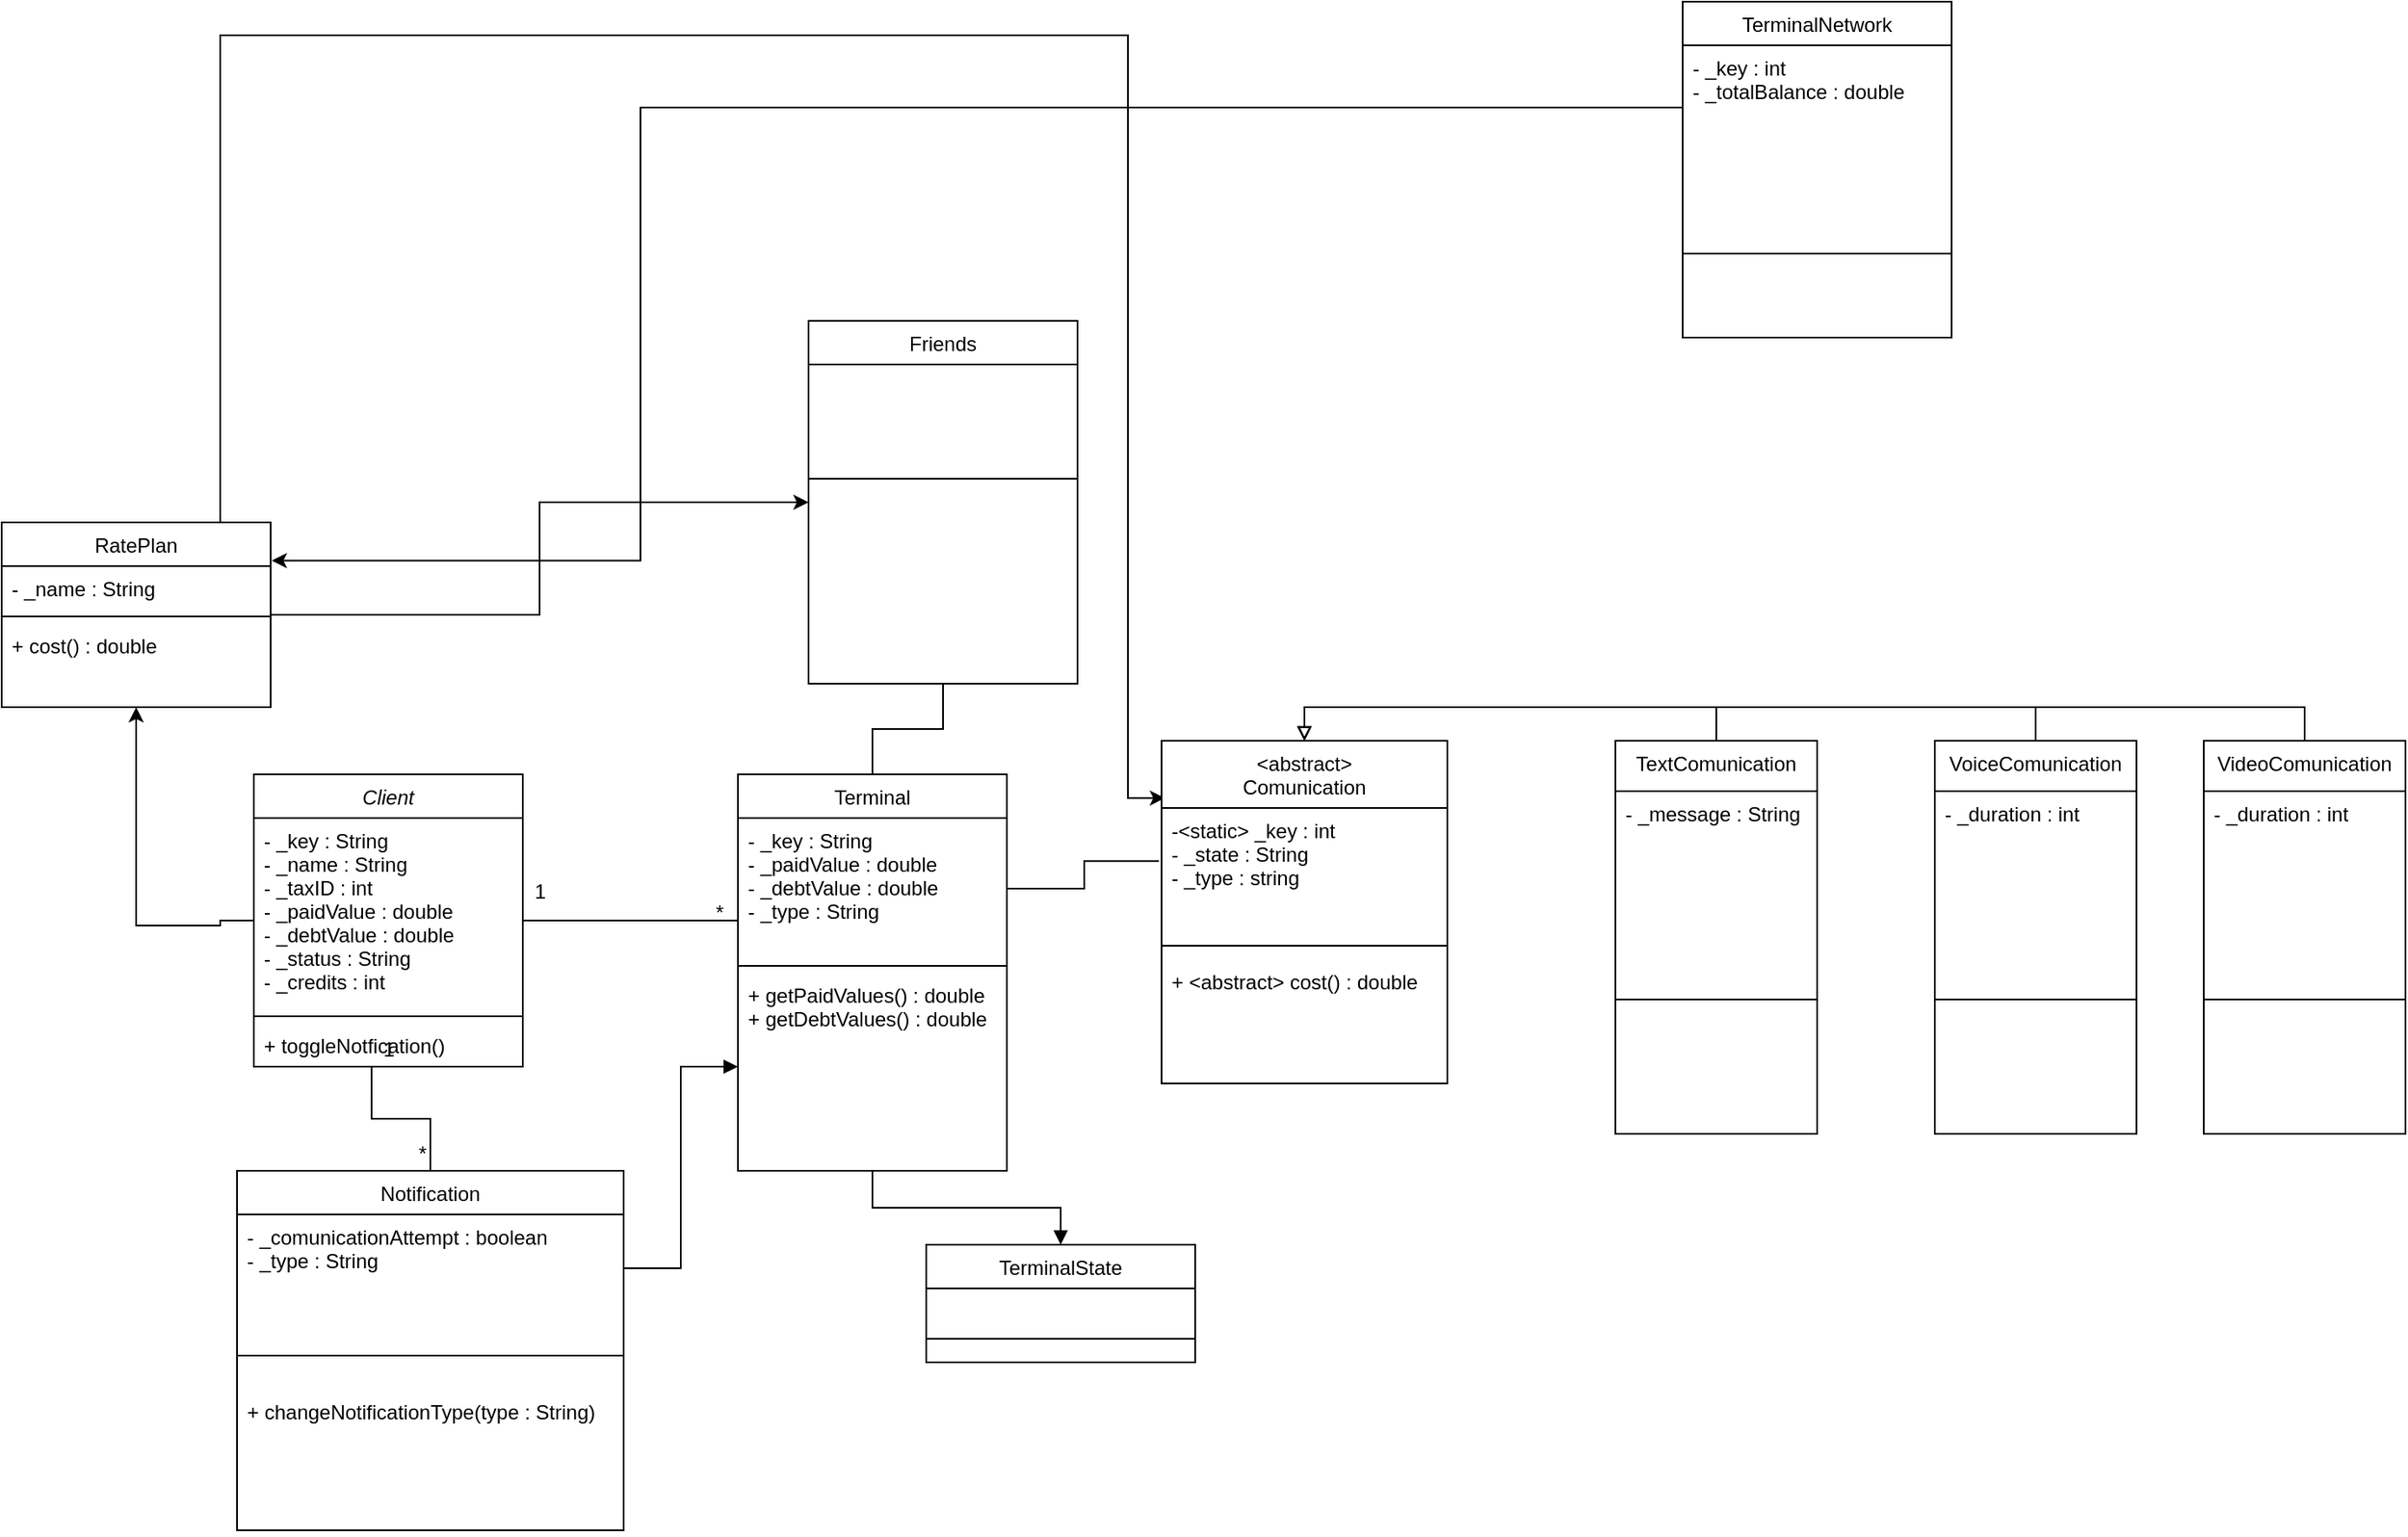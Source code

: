 <mxfile version="15.4.3" type="github"><diagram id="C5RBs43oDa-KdzZeNtuy" name="Page-1"><mxGraphModel dx="1264" dy="1860" grid="1" gridSize="10" guides="1" tooltips="1" connect="1" arrows="1" fold="1" page="1" pageScale="1" pageWidth="827" pageHeight="1169" math="0" shadow="0"><root><mxCell id="WIyWlLk6GJQsqaUBKTNV-0"/><mxCell id="WIyWlLk6GJQsqaUBKTNV-1" parent="WIyWlLk6GJQsqaUBKTNV-0"/><mxCell id="mvYompF2jQGC7kqWTAEV-48" style="edgeStyle=orthogonalEdgeStyle;rounded=0;orthogonalLoop=1;jettySize=auto;html=1;endArrow=classic;endFill=1;entryX=0.5;entryY=1;entryDx=0;entryDy=0;" edge="1" parent="WIyWlLk6GJQsqaUBKTNV-1" source="zkfFHV4jXpPFQw0GAbJ--0" target="zkfFHV4jXpPFQw0GAbJ--13"><mxGeometry relative="1" as="geometry"><mxPoint x="130" y="200" as="targetPoint"/><Array as="points"><mxPoint x="200" y="207"/><mxPoint x="200" y="210"/><mxPoint x="150" y="210"/></Array></mxGeometry></mxCell><mxCell id="zkfFHV4jXpPFQw0GAbJ--0" value="Client" style="swimlane;fontStyle=2;align=center;verticalAlign=top;childLayout=stackLayout;horizontal=1;startSize=26;horizontalStack=0;resizeParent=1;resizeLast=0;collapsible=1;marginBottom=0;rounded=0;shadow=0;strokeWidth=1;" parent="WIyWlLk6GJQsqaUBKTNV-1" vertex="1"><mxGeometry x="220" y="120" width="160" height="174" as="geometry"><mxRectangle x="230" y="140" width="160" height="26" as="alternateBounds"/></mxGeometry></mxCell><mxCell id="zkfFHV4jXpPFQw0GAbJ--1" value="- _key : String&#10;- _name : String&#10;- _taxID : int&#10;- _paidValue : double&#10;- _debtValue : double&#10;- _status : String&#10;- _credits : int" style="text;align=left;verticalAlign=top;spacingLeft=4;spacingRight=4;overflow=hidden;rotatable=0;points=[[0,0.5],[1,0.5]];portConstraint=eastwest;" parent="zkfFHV4jXpPFQw0GAbJ--0" vertex="1"><mxGeometry y="26" width="160" height="114" as="geometry"/></mxCell><mxCell id="zkfFHV4jXpPFQw0GAbJ--4" value="" style="line;html=1;strokeWidth=1;align=left;verticalAlign=middle;spacingTop=-1;spacingLeft=3;spacingRight=3;rotatable=0;labelPosition=right;points=[];portConstraint=eastwest;" parent="zkfFHV4jXpPFQw0GAbJ--0" vertex="1"><mxGeometry y="140" width="160" height="8" as="geometry"/></mxCell><mxCell id="zkfFHV4jXpPFQw0GAbJ--5" value="+ toggleNotfication()" style="text;align=left;verticalAlign=top;spacingLeft=4;spacingRight=4;overflow=hidden;rotatable=0;points=[[0,0.5],[1,0.5]];portConstraint=eastwest;" parent="zkfFHV4jXpPFQw0GAbJ--0" vertex="1"><mxGeometry y="148" width="160" height="26" as="geometry"/></mxCell><mxCell id="mvYompF2jQGC7kqWTAEV-49" style="edgeStyle=orthogonalEdgeStyle;rounded=0;orthogonalLoop=1;jettySize=auto;html=1;endArrow=classic;endFill=1;entryX=0.012;entryY=0.167;entryDx=0;entryDy=0;entryPerimeter=0;" edge="1" parent="WIyWlLk6GJQsqaUBKTNV-1" source="zkfFHV4jXpPFQw0GAbJ--13" target="mvYompF2jQGC7kqWTAEV-6"><mxGeometry relative="1" as="geometry"><Array as="points"><mxPoint x="200" y="-320"/><mxPoint x="740" y="-320"/><mxPoint x="740" y="134"/></Array></mxGeometry></mxCell><mxCell id="mvYompF2jQGC7kqWTAEV-56" style="edgeStyle=orthogonalEdgeStyle;rounded=0;orthogonalLoop=1;jettySize=auto;html=1;entryX=0;entryY=0.5;entryDx=0;entryDy=0;endArrow=classic;endFill=1;" edge="1" parent="WIyWlLk6GJQsqaUBKTNV-1" source="zkfFHV4jXpPFQw0GAbJ--13" target="mvYompF2jQGC7kqWTAEV-21"><mxGeometry relative="1" as="geometry"/></mxCell><mxCell id="zkfFHV4jXpPFQw0GAbJ--13" value="RatePlan" style="swimlane;fontStyle=0;align=center;verticalAlign=top;childLayout=stackLayout;horizontal=1;startSize=26;horizontalStack=0;resizeParent=1;resizeLast=0;collapsible=1;marginBottom=0;rounded=0;shadow=0;strokeWidth=1;" parent="WIyWlLk6GJQsqaUBKTNV-1" vertex="1"><mxGeometry x="70" y="-30" width="160" height="110" as="geometry"><mxRectangle x="340" y="380" width="170" height="26" as="alternateBounds"/></mxGeometry></mxCell><mxCell id="zkfFHV4jXpPFQw0GAbJ--14" value="- _name : String" style="text;align=left;verticalAlign=top;spacingLeft=4;spacingRight=4;overflow=hidden;rotatable=0;points=[[0,0.5],[1,0.5]];portConstraint=eastwest;" parent="zkfFHV4jXpPFQw0GAbJ--13" vertex="1"><mxGeometry y="26" width="160" height="26" as="geometry"/></mxCell><mxCell id="zkfFHV4jXpPFQw0GAbJ--15" value="" style="line;html=1;strokeWidth=1;align=left;verticalAlign=middle;spacingTop=-1;spacingLeft=3;spacingRight=3;rotatable=0;labelPosition=right;points=[];portConstraint=eastwest;" parent="zkfFHV4jXpPFQw0GAbJ--13" vertex="1"><mxGeometry y="52" width="160" height="8" as="geometry"/></mxCell><mxCell id="mvYompF2jQGC7kqWTAEV-51" value="+ cost() : double" style="text;align=left;verticalAlign=top;spacingLeft=4;spacingRight=4;overflow=hidden;rotatable=0;points=[[0,0.5],[1,0.5]];portConstraint=eastwest;" vertex="1" parent="zkfFHV4jXpPFQw0GAbJ--13"><mxGeometry y="60" width="160" height="26" as="geometry"/></mxCell><mxCell id="mvYompF2jQGC7kqWTAEV-26" style="edgeStyle=orthogonalEdgeStyle;rounded=0;orthogonalLoop=1;jettySize=auto;html=1;endArrow=block;endFill=1;" edge="1" parent="WIyWlLk6GJQsqaUBKTNV-1" source="zkfFHV4jXpPFQw0GAbJ--17" target="mvYompF2jQGC7kqWTAEV-0"><mxGeometry relative="1" as="geometry"/></mxCell><mxCell id="zkfFHV4jXpPFQw0GAbJ--17" value="Terminal" style="swimlane;fontStyle=0;align=center;verticalAlign=top;childLayout=stackLayout;horizontal=1;startSize=26;horizontalStack=0;resizeParent=1;resizeLast=0;collapsible=1;marginBottom=0;rounded=0;shadow=0;strokeWidth=1;" parent="WIyWlLk6GJQsqaUBKTNV-1" vertex="1"><mxGeometry x="508" y="120" width="160" height="236" as="geometry"><mxRectangle x="550" y="140" width="160" height="26" as="alternateBounds"/></mxGeometry></mxCell><mxCell id="zkfFHV4jXpPFQw0GAbJ--18" value="- _key : String&#10;- _paidValue : double&#10;- _debtValue : double&#10;- _type : String&#10;" style="text;align=left;verticalAlign=top;spacingLeft=4;spacingRight=4;overflow=hidden;rotatable=0;points=[[0,0.5],[1,0.5]];portConstraint=eastwest;" parent="zkfFHV4jXpPFQw0GAbJ--17" vertex="1"><mxGeometry y="26" width="160" height="84" as="geometry"/></mxCell><mxCell id="zkfFHV4jXpPFQw0GAbJ--23" value="" style="line;html=1;strokeWidth=1;align=left;verticalAlign=middle;spacingTop=-1;spacingLeft=3;spacingRight=3;rotatable=0;labelPosition=right;points=[];portConstraint=eastwest;" parent="zkfFHV4jXpPFQw0GAbJ--17" vertex="1"><mxGeometry y="110" width="160" height="8" as="geometry"/></mxCell><mxCell id="zkfFHV4jXpPFQw0GAbJ--24" value="+ getPaidValues() : double&#10;+ getDebtValues() : double" style="text;align=left;verticalAlign=top;spacingLeft=4;spacingRight=4;overflow=hidden;rotatable=0;points=[[0,0.5],[1,0.5]];portConstraint=eastwest;" parent="zkfFHV4jXpPFQw0GAbJ--17" vertex="1"><mxGeometry y="118" width="160" height="112" as="geometry"/></mxCell><mxCell id="zkfFHV4jXpPFQw0GAbJ--26" value="" style="endArrow=none;shadow=0;strokeWidth=1;rounded=0;endFill=0;edgeStyle=elbowEdgeStyle;elbow=vertical;" parent="WIyWlLk6GJQsqaUBKTNV-1" source="zkfFHV4jXpPFQw0GAbJ--0" target="zkfFHV4jXpPFQw0GAbJ--17" edge="1"><mxGeometry x="0.5" y="41" relative="1" as="geometry"><mxPoint x="380" y="192" as="sourcePoint"/><mxPoint x="540" y="192" as="targetPoint"/><mxPoint x="-40" y="32" as="offset"/></mxGeometry></mxCell><mxCell id="zkfFHV4jXpPFQw0GAbJ--28" value="*" style="resizable=0;align=right;verticalAlign=bottom;labelBackgroundColor=none;fontSize=12;" parent="zkfFHV4jXpPFQw0GAbJ--26" connectable="0" vertex="1"><mxGeometry x="1" relative="1" as="geometry"><mxPoint x="-7" y="4" as="offset"/></mxGeometry></mxCell><mxCell id="mvYompF2jQGC7kqWTAEV-0" value="TerminalState" style="swimlane;fontStyle=0;align=center;verticalAlign=top;childLayout=stackLayout;horizontal=1;startSize=26;horizontalStack=0;resizeParent=1;resizeLast=0;collapsible=1;marginBottom=0;rounded=0;shadow=0;strokeWidth=1;" vertex="1" parent="WIyWlLk6GJQsqaUBKTNV-1"><mxGeometry x="620" y="400" width="160" height="70" as="geometry"><mxRectangle x="340" y="380" width="170" height="26" as="alternateBounds"/></mxGeometry></mxCell><mxCell id="mvYompF2jQGC7kqWTAEV-1" value=" " style="text;align=left;verticalAlign=top;spacingLeft=4;spacingRight=4;overflow=hidden;rotatable=0;points=[[0,0.5],[1,0.5]];portConstraint=eastwest;" vertex="1" parent="mvYompF2jQGC7kqWTAEV-0"><mxGeometry y="26" width="160" height="26" as="geometry"/></mxCell><mxCell id="mvYompF2jQGC7kqWTAEV-2" value="" style="line;html=1;strokeWidth=1;align=left;verticalAlign=middle;spacingTop=-1;spacingLeft=3;spacingRight=3;rotatable=0;labelPosition=right;points=[];portConstraint=eastwest;" vertex="1" parent="mvYompF2jQGC7kqWTAEV-0"><mxGeometry y="52" width="160" height="8" as="geometry"/></mxCell><mxCell id="mvYompF2jQGC7kqWTAEV-27" style="edgeStyle=orthogonalEdgeStyle;rounded=0;orthogonalLoop=1;jettySize=auto;html=1;entryX=0.438;entryY=0.995;entryDx=0;entryDy=0;entryPerimeter=0;endArrow=none;endFill=0;" edge="1" parent="WIyWlLk6GJQsqaUBKTNV-1" source="mvYompF2jQGC7kqWTAEV-3" target="zkfFHV4jXpPFQw0GAbJ--5"><mxGeometry relative="1" as="geometry"/></mxCell><mxCell id="mvYompF2jQGC7kqWTAEV-3" value="Notification" style="swimlane;fontStyle=0;align=center;verticalAlign=top;childLayout=stackLayout;horizontal=1;startSize=26;horizontalStack=0;resizeParent=1;resizeLast=0;collapsible=1;marginBottom=0;rounded=0;shadow=0;strokeWidth=1;" vertex="1" parent="WIyWlLk6GJQsqaUBKTNV-1"><mxGeometry x="210" y="356" width="230" height="214" as="geometry"><mxRectangle x="340" y="380" width="170" height="26" as="alternateBounds"/></mxGeometry></mxCell><mxCell id="mvYompF2jQGC7kqWTAEV-4" value="- _comunicationAttempt : boolean&#10;- _type : String" style="text;align=left;verticalAlign=top;spacingLeft=4;spacingRight=4;overflow=hidden;rotatable=0;points=[[0,0.5],[1,0.5]];portConstraint=eastwest;" vertex="1" parent="mvYompF2jQGC7kqWTAEV-3"><mxGeometry y="26" width="230" height="64" as="geometry"/></mxCell><mxCell id="mvYompF2jQGC7kqWTAEV-5" value="" style="line;html=1;strokeWidth=1;align=left;verticalAlign=middle;spacingTop=-1;spacingLeft=3;spacingRight=3;rotatable=0;labelPosition=right;points=[];portConstraint=eastwest;" vertex="1" parent="mvYompF2jQGC7kqWTAEV-3"><mxGeometry y="90" width="230" height="40" as="geometry"/></mxCell><mxCell id="mvYompF2jQGC7kqWTAEV-32" value="+ changeNotificationType(type : String)" style="text;align=left;verticalAlign=top;spacingLeft=4;spacingRight=4;overflow=hidden;rotatable=0;points=[[0,0.5],[1,0.5]];portConstraint=eastwest;" vertex="1" parent="mvYompF2jQGC7kqWTAEV-3"><mxGeometry y="130" width="230" height="84" as="geometry"/></mxCell><mxCell id="mvYompF2jQGC7kqWTAEV-6" value="&lt;abstract&gt;&#10;Comunication" style="swimlane;fontStyle=0;align=center;verticalAlign=top;childLayout=stackLayout;horizontal=1;startSize=40;horizontalStack=0;resizeParent=1;resizeLast=0;collapsible=1;marginBottom=0;rounded=0;shadow=0;strokeWidth=1;" vertex="1" parent="WIyWlLk6GJQsqaUBKTNV-1"><mxGeometry x="760" y="100" width="170" height="204" as="geometry"><mxRectangle x="340" y="380" width="170" height="26" as="alternateBounds"/></mxGeometry></mxCell><mxCell id="mvYompF2jQGC7kqWTAEV-7" value="-&lt;static&gt; _key : int&#10;- _state : String&#10;- _type : string" style="text;align=left;verticalAlign=top;spacingLeft=4;spacingRight=4;overflow=hidden;rotatable=0;points=[[0,0.5],[1,0.5]];portConstraint=eastwest;" vertex="1" parent="mvYompF2jQGC7kqWTAEV-6"><mxGeometry y="40" width="170" height="74" as="geometry"/></mxCell><mxCell id="mvYompF2jQGC7kqWTAEV-8" value="" style="line;html=1;strokeWidth=1;align=left;verticalAlign=middle;spacingTop=-1;spacingLeft=3;spacingRight=3;rotatable=0;labelPosition=right;points=[];portConstraint=eastwest;" vertex="1" parent="mvYompF2jQGC7kqWTAEV-6"><mxGeometry y="114" width="170" height="16" as="geometry"/></mxCell><mxCell id="mvYompF2jQGC7kqWTAEV-55" value="+ &lt;abstract&gt; cost() : double" style="text;align=left;verticalAlign=top;spacingLeft=4;spacingRight=4;overflow=hidden;rotatable=0;points=[[0,0.5],[1,0.5]];portConstraint=eastwest;" vertex="1" parent="mvYompF2jQGC7kqWTAEV-6"><mxGeometry y="130" width="170" height="74" as="geometry"/></mxCell><mxCell id="mvYompF2jQGC7kqWTAEV-15" value="TerminalNetwork" style="swimlane;fontStyle=0;align=center;verticalAlign=top;childLayout=stackLayout;horizontal=1;startSize=26;horizontalStack=0;resizeParent=1;resizeLast=0;collapsible=1;marginBottom=0;rounded=0;shadow=0;strokeWidth=1;" vertex="1" parent="WIyWlLk6GJQsqaUBKTNV-1"><mxGeometry x="1070" y="-340" width="160" height="200" as="geometry"><mxRectangle x="340" y="380" width="170" height="26" as="alternateBounds"/></mxGeometry></mxCell><mxCell id="mvYompF2jQGC7kqWTAEV-16" value="- _key : int&#10;- _totalBalance : double&#10;" style="text;align=left;verticalAlign=top;spacingLeft=4;spacingRight=4;overflow=hidden;rotatable=0;points=[[0,0.5],[1,0.5]];portConstraint=eastwest;" vertex="1" parent="mvYompF2jQGC7kqWTAEV-15"><mxGeometry y="26" width="160" height="74" as="geometry"/></mxCell><mxCell id="mvYompF2jQGC7kqWTAEV-17" value="" style="line;html=1;strokeWidth=1;align=left;verticalAlign=middle;spacingTop=-1;spacingLeft=3;spacingRight=3;rotatable=0;labelPosition=right;points=[];portConstraint=eastwest;" vertex="1" parent="mvYompF2jQGC7kqWTAEV-15"><mxGeometry y="100" width="160" height="100" as="geometry"/></mxCell><mxCell id="mvYompF2jQGC7kqWTAEV-19" value="1" style="text;html=1;align=center;verticalAlign=middle;resizable=0;points=[];autosize=1;strokeColor=none;fillColor=none;" vertex="1" parent="WIyWlLk6GJQsqaUBKTNV-1"><mxGeometry x="380" y="180" width="20" height="20" as="geometry"/></mxCell><mxCell id="mvYompF2jQGC7kqWTAEV-20" style="edgeStyle=orthogonalEdgeStyle;rounded=0;orthogonalLoop=1;jettySize=auto;html=1;entryX=-0.009;entryY=0.427;entryDx=0;entryDy=0;entryPerimeter=0;endArrow=none;endFill=0;" edge="1" parent="WIyWlLk6GJQsqaUBKTNV-1" source="zkfFHV4jXpPFQw0GAbJ--18" target="mvYompF2jQGC7kqWTAEV-7"><mxGeometry relative="1" as="geometry"/></mxCell><mxCell id="mvYompF2jQGC7kqWTAEV-25" style="edgeStyle=orthogonalEdgeStyle;rounded=0;orthogonalLoop=1;jettySize=auto;html=1;entryX=0.5;entryY=0;entryDx=0;entryDy=0;endArrow=none;endFill=0;" edge="1" parent="WIyWlLk6GJQsqaUBKTNV-1" source="mvYompF2jQGC7kqWTAEV-21" target="zkfFHV4jXpPFQw0GAbJ--17"><mxGeometry relative="1" as="geometry"/></mxCell><mxCell id="mvYompF2jQGC7kqWTAEV-21" value="Friends" style="swimlane;fontStyle=0;align=center;verticalAlign=top;childLayout=stackLayout;horizontal=1;startSize=26;horizontalStack=0;resizeParent=1;resizeLast=0;collapsible=1;marginBottom=0;rounded=0;shadow=0;strokeWidth=1;" vertex="1" parent="WIyWlLk6GJQsqaUBKTNV-1"><mxGeometry x="550" y="-150" width="160" height="216" as="geometry"><mxRectangle x="550" y="140" width="160" height="26" as="alternateBounds"/></mxGeometry></mxCell><mxCell id="mvYompF2jQGC7kqWTAEV-22" value=" " style="text;align=left;verticalAlign=top;spacingLeft=4;spacingRight=4;overflow=hidden;rotatable=0;points=[[0,0.5],[1,0.5]];portConstraint=eastwest;" vertex="1" parent="mvYompF2jQGC7kqWTAEV-21"><mxGeometry y="26" width="160" height="64" as="geometry"/></mxCell><mxCell id="mvYompF2jQGC7kqWTAEV-23" value="" style="line;html=1;strokeWidth=1;align=left;verticalAlign=middle;spacingTop=-1;spacingLeft=3;spacingRight=3;rotatable=0;labelPosition=right;points=[];portConstraint=eastwest;" vertex="1" parent="mvYompF2jQGC7kqWTAEV-21"><mxGeometry y="90" width="160" height="8" as="geometry"/></mxCell><mxCell id="mvYompF2jQGC7kqWTAEV-28" style="edgeStyle=orthogonalEdgeStyle;rounded=0;orthogonalLoop=1;jettySize=auto;html=1;entryX=0;entryY=0.5;entryDx=0;entryDy=0;endArrow=block;endFill=1;" edge="1" parent="WIyWlLk6GJQsqaUBKTNV-1" source="mvYompF2jQGC7kqWTAEV-4" target="zkfFHV4jXpPFQw0GAbJ--24"><mxGeometry relative="1" as="geometry"/></mxCell><mxCell id="mvYompF2jQGC7kqWTAEV-29" value="*" style="text;html=1;align=center;verticalAlign=middle;resizable=0;points=[];autosize=1;strokeColor=none;fillColor=none;" vertex="1" parent="WIyWlLk6GJQsqaUBKTNV-1"><mxGeometry x="310" y="336" width="20" height="20" as="geometry"/></mxCell><mxCell id="mvYompF2jQGC7kqWTAEV-30" value="1" style="text;html=1;align=center;verticalAlign=middle;resizable=0;points=[];autosize=1;strokeColor=none;fillColor=none;" vertex="1" parent="WIyWlLk6GJQsqaUBKTNV-1"><mxGeometry x="290" y="274" width="20" height="20" as="geometry"/></mxCell><mxCell id="mvYompF2jQGC7kqWTAEV-42" style="edgeStyle=orthogonalEdgeStyle;rounded=0;orthogonalLoop=1;jettySize=auto;html=1;entryX=0.5;entryY=0;entryDx=0;entryDy=0;endArrow=block;endFill=0;" edge="1" parent="WIyWlLk6GJQsqaUBKTNV-1" source="mvYompF2jQGC7kqWTAEV-33" target="mvYompF2jQGC7kqWTAEV-6"><mxGeometry relative="1" as="geometry"><Array as="points"><mxPoint x="1000" y="80"/><mxPoint x="820" y="80"/></Array></mxGeometry></mxCell><mxCell id="mvYompF2jQGC7kqWTAEV-33" value="TextComunication" style="swimlane;fontStyle=0;align=center;verticalAlign=top;childLayout=stackLayout;horizontal=1;startSize=30;horizontalStack=0;resizeParent=1;resizeLast=0;collapsible=1;marginBottom=0;rounded=0;shadow=0;strokeWidth=1;" vertex="1" parent="WIyWlLk6GJQsqaUBKTNV-1"><mxGeometry x="1030" y="100" width="120" height="234" as="geometry"><mxRectangle x="340" y="380" width="170" height="26" as="alternateBounds"/></mxGeometry></mxCell><mxCell id="mvYompF2jQGC7kqWTAEV-34" value="- _message : String" style="text;align=left;verticalAlign=top;spacingLeft=4;spacingRight=4;overflow=hidden;rotatable=0;points=[[0,0.5],[1,0.5]];portConstraint=eastwest;" vertex="1" parent="mvYompF2jQGC7kqWTAEV-33"><mxGeometry y="30" width="120" height="74" as="geometry"/></mxCell><mxCell id="mvYompF2jQGC7kqWTAEV-35" value="" style="line;html=1;strokeWidth=1;align=left;verticalAlign=middle;spacingTop=-1;spacingLeft=3;spacingRight=3;rotatable=0;labelPosition=right;points=[];portConstraint=eastwest;" vertex="1" parent="mvYompF2jQGC7kqWTAEV-33"><mxGeometry y="104" width="120" height="100" as="geometry"/></mxCell><mxCell id="mvYompF2jQGC7kqWTAEV-43" style="edgeStyle=orthogonalEdgeStyle;rounded=0;orthogonalLoop=1;jettySize=auto;html=1;entryX=0.5;entryY=0;entryDx=0;entryDy=0;endArrow=block;endFill=0;" edge="1" parent="WIyWlLk6GJQsqaUBKTNV-1" source="mvYompF2jQGC7kqWTAEV-36" target="mvYompF2jQGC7kqWTAEV-6"><mxGeometry relative="1" as="geometry"><Array as="points"><mxPoint x="1190" y="80"/><mxPoint x="820" y="80"/></Array></mxGeometry></mxCell><mxCell id="mvYompF2jQGC7kqWTAEV-36" value="VoiceComunication" style="swimlane;fontStyle=0;align=center;verticalAlign=top;childLayout=stackLayout;horizontal=1;startSize=30;horizontalStack=0;resizeParent=1;resizeLast=0;collapsible=1;marginBottom=0;rounded=0;shadow=0;strokeWidth=1;" vertex="1" parent="WIyWlLk6GJQsqaUBKTNV-1"><mxGeometry x="1220" y="100" width="120" height="234" as="geometry"><mxRectangle x="340" y="380" width="170" height="26" as="alternateBounds"/></mxGeometry></mxCell><mxCell id="mvYompF2jQGC7kqWTAEV-37" value="- _duration : int" style="text;align=left;verticalAlign=top;spacingLeft=4;spacingRight=4;overflow=hidden;rotatable=0;points=[[0,0.5],[1,0.5]];portConstraint=eastwest;" vertex="1" parent="mvYompF2jQGC7kqWTAEV-36"><mxGeometry y="30" width="120" height="74" as="geometry"/></mxCell><mxCell id="mvYompF2jQGC7kqWTAEV-38" value="" style="line;html=1;strokeWidth=1;align=left;verticalAlign=middle;spacingTop=-1;spacingLeft=3;spacingRight=3;rotatable=0;labelPosition=right;points=[];portConstraint=eastwest;" vertex="1" parent="mvYompF2jQGC7kqWTAEV-36"><mxGeometry y="104" width="120" height="100" as="geometry"/></mxCell><mxCell id="mvYompF2jQGC7kqWTAEV-44" style="edgeStyle=orthogonalEdgeStyle;rounded=0;orthogonalLoop=1;jettySize=auto;html=1;endArrow=block;endFill=0;entryX=0.5;entryY=0;entryDx=0;entryDy=0;" edge="1" parent="WIyWlLk6GJQsqaUBKTNV-1" source="mvYompF2jQGC7kqWTAEV-39" target="mvYompF2jQGC7kqWTAEV-6"><mxGeometry relative="1" as="geometry"><mxPoint x="820" y="100" as="targetPoint"/><Array as="points"><mxPoint x="1440" y="80"/><mxPoint x="845" y="80"/></Array></mxGeometry></mxCell><mxCell id="mvYompF2jQGC7kqWTAEV-39" value="VideoComunication" style="swimlane;fontStyle=0;align=center;verticalAlign=top;childLayout=stackLayout;horizontal=1;startSize=30;horizontalStack=0;resizeParent=1;resizeLast=0;collapsible=1;marginBottom=0;rounded=0;shadow=0;strokeWidth=1;" vertex="1" parent="WIyWlLk6GJQsqaUBKTNV-1"><mxGeometry x="1380" y="100" width="120" height="234" as="geometry"><mxRectangle x="340" y="380" width="170" height="26" as="alternateBounds"/></mxGeometry></mxCell><mxCell id="mvYompF2jQGC7kqWTAEV-40" value="- _duration : int" style="text;align=left;verticalAlign=top;spacingLeft=4;spacingRight=4;overflow=hidden;rotatable=0;points=[[0,0.5],[1,0.5]];portConstraint=eastwest;" vertex="1" parent="mvYompF2jQGC7kqWTAEV-39"><mxGeometry y="30" width="120" height="74" as="geometry"/></mxCell><mxCell id="mvYompF2jQGC7kqWTAEV-41" value="" style="line;html=1;strokeWidth=1;align=left;verticalAlign=middle;spacingTop=-1;spacingLeft=3;spacingRight=3;rotatable=0;labelPosition=right;points=[];portConstraint=eastwest;" vertex="1" parent="mvYompF2jQGC7kqWTAEV-39"><mxGeometry y="104" width="120" height="100" as="geometry"/></mxCell><mxCell id="mvYompF2jQGC7kqWTAEV-50" style="edgeStyle=orthogonalEdgeStyle;rounded=0;orthogonalLoop=1;jettySize=auto;html=1;entryX=1.004;entryY=-0.125;entryDx=0;entryDy=0;entryPerimeter=0;endArrow=classic;endFill=1;" edge="1" parent="WIyWlLk6GJQsqaUBKTNV-1" source="mvYompF2jQGC7kqWTAEV-16" target="zkfFHV4jXpPFQw0GAbJ--14"><mxGeometry relative="1" as="geometry"><Array as="points"><mxPoint x="450" y="-277"/><mxPoint x="450" y="-7"/></Array></mxGeometry></mxCell></root></mxGraphModel></diagram></mxfile>